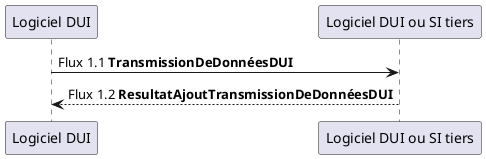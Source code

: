 @startuml

"Logiciel DUI" -> "Logiciel DUI ou SI tiers" : Flux 1.1 **TransmissionDeDonnéesDUI**
"Logiciel DUI" <-- "Logiciel DUI ou SI tiers" : Flux 1.2 **ResultatAjoutTransmissionDeDonnéesDUI**

@enduml
